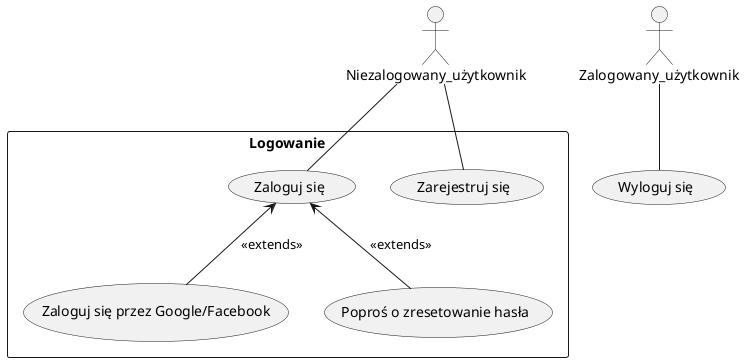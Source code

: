 @startuml logowanie

actor Niezalogowany_użytkownik as uloggedUser

rectangle Logowanie{
    usecase "Zaloguj się" as l1
    usecase "Zarejestruj się" as l2
    usecase "Zaloguj się przez Google/Facebook" as l3
    usecase "Poproś o zresetowanie hasła" as l4
}


uloggedUser -- l1
uloggedUser -- l2
l1 <-- l3 : <<extends>>
l1 <-- l4 : <<extends>>

actor Zalogowany_użytkownik as loggedUser
usecase "Wyloguj się" as l5
loggedUser -- l5


@enduml
